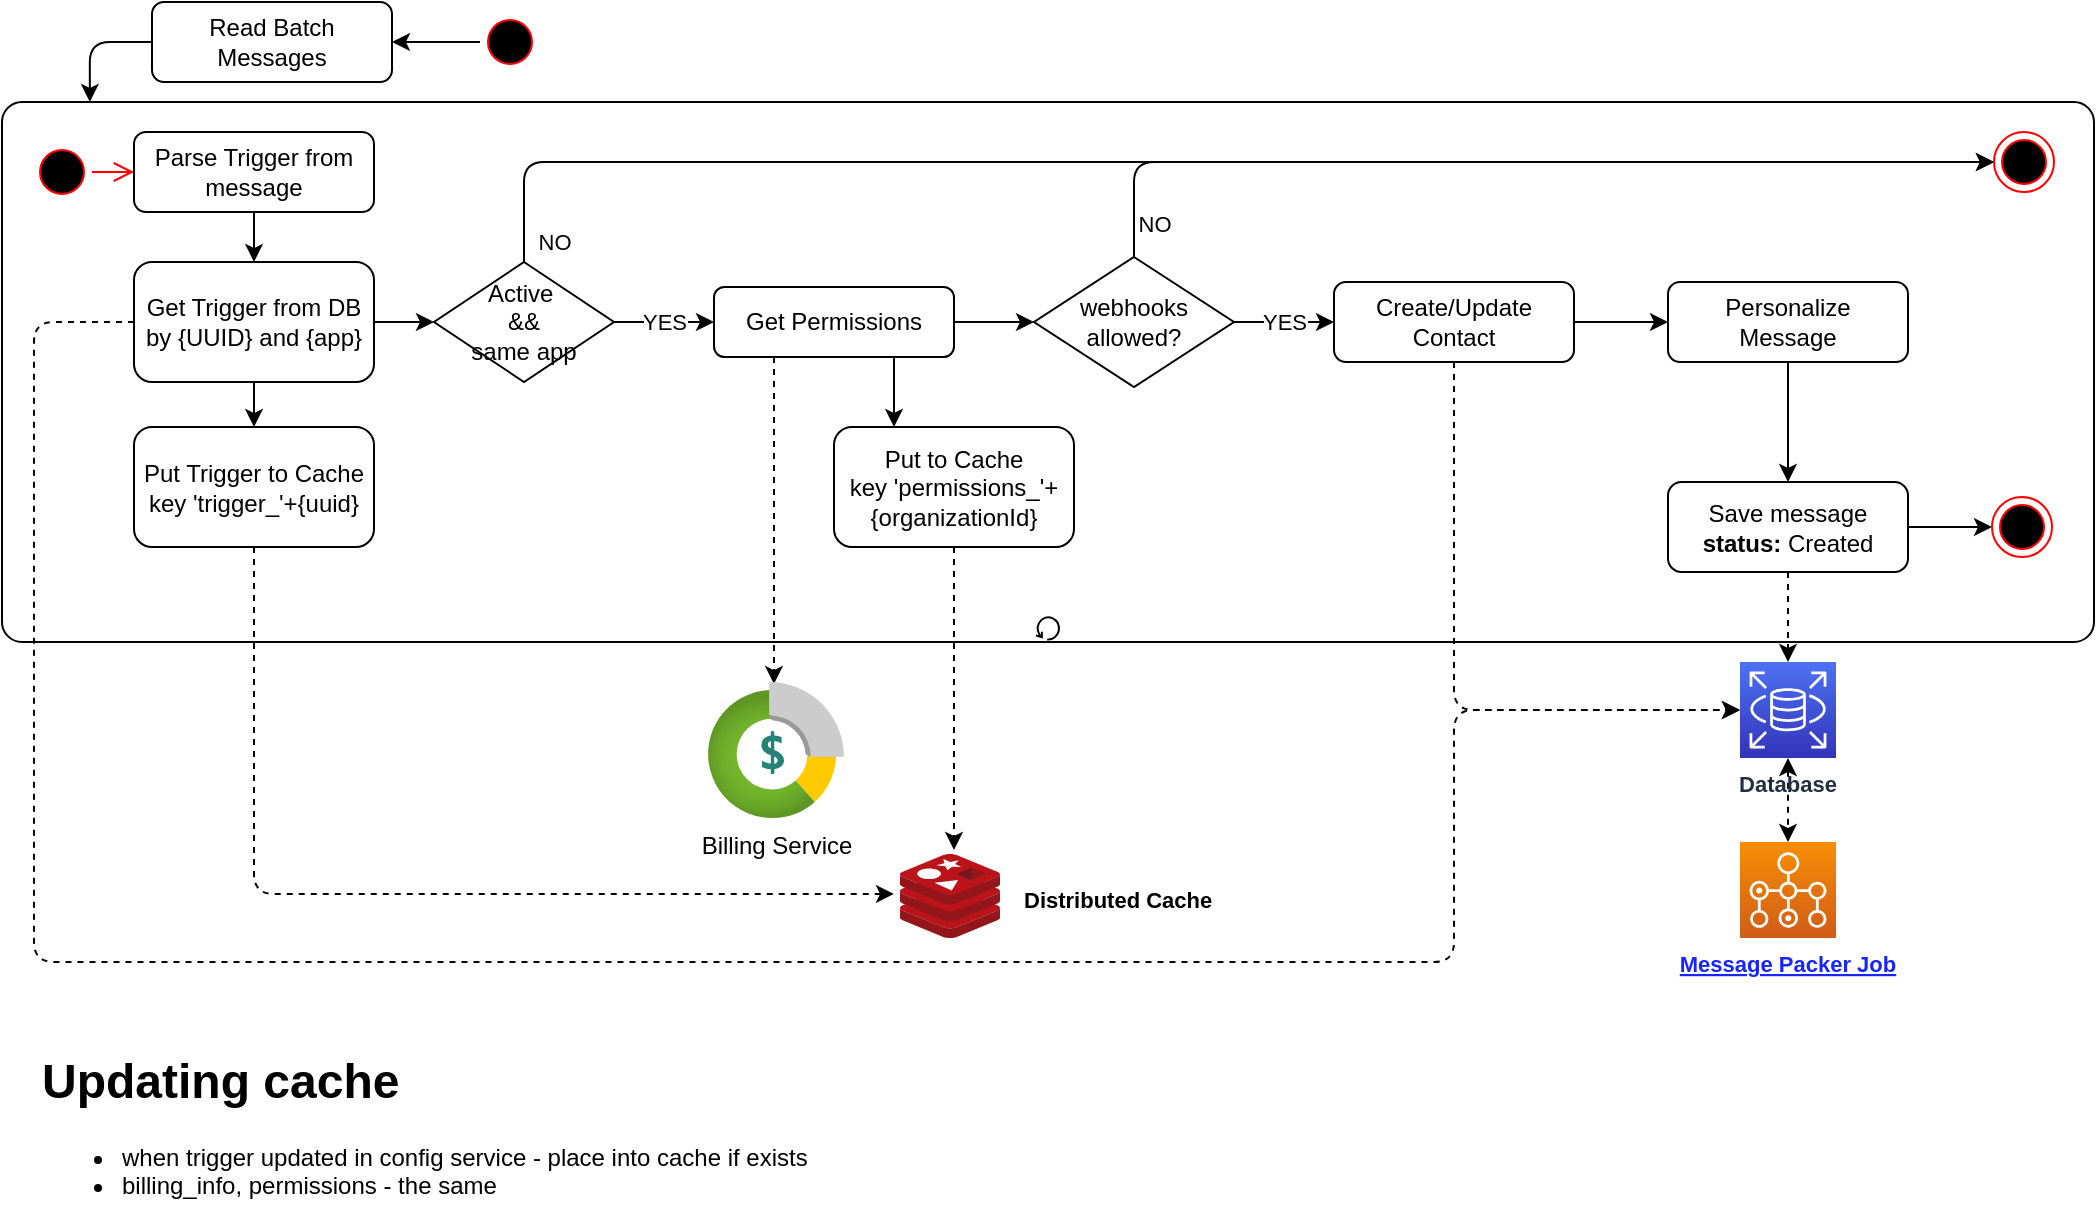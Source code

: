 <mxfile version="20.5.1" type="device"><diagram name="To Be" id="N1Uh8Uqzvzl1h49wrjXv"><mxGraphModel dx="1341" dy="802" grid="1" gridSize="10" guides="1" tooltips="1" connect="1" arrows="1" fold="1" page="1" pageScale="1" pageWidth="1100" pageHeight="850" math="0" shadow="0"><root><mxCell id="ATaFyU4rxO5xNbV8lIyp-0"/><mxCell id="ATaFyU4rxO5xNbV8lIyp-1" parent="ATaFyU4rxO5xNbV8lIyp-0"/><mxCell id="ATaFyU4rxO5xNbV8lIyp-4" style="edgeStyle=orthogonalEdgeStyle;rounded=1;orthogonalLoop=1;jettySize=auto;html=1;exitX=0;exitY=0.5;exitDx=0;exitDy=0;entryX=0.042;entryY=0;entryDx=0;entryDy=0;entryPerimeter=0;" parent="ATaFyU4rxO5xNbV8lIyp-1" source="ATaFyU4rxO5xNbV8lIyp-5" target="ATaFyU4rxO5xNbV8lIyp-6" edge="1"><mxGeometry relative="1" as="geometry"><Array as="points"><mxPoint x="88" y="120"/></Array></mxGeometry></mxCell><mxCell id="ATaFyU4rxO5xNbV8lIyp-5" value="Read Batch Messages" style="rounded=1;whiteSpace=wrap;html=1;" parent="ATaFyU4rxO5xNbV8lIyp-1" vertex="1"><mxGeometry x="119" y="100" width="120" height="40" as="geometry"/></mxCell><mxCell id="ATaFyU4rxO5xNbV8lIyp-6" value="" style="points=[[0.25,0,0],[0.5,0,0],[0.75,0,0],[1,0.25,0],[1,0.5,0],[1,0.75,0],[0.75,1,0],[0.5,1,0],[0.25,1,0],[0,0.75,0],[0,0.5,0],[0,0.25,0]];shape=mxgraph.bpmn.task;whiteSpace=wrap;rectStyle=rounded;size=10;taskMarker=abstract;isLoopStandard=1;" parent="ATaFyU4rxO5xNbV8lIyp-1" vertex="1"><mxGeometry x="44" y="150" width="1046" height="270" as="geometry"/></mxCell><mxCell id="ATaFyU4rxO5xNbV8lIyp-7" value="" style="ellipse;html=1;shape=startState;fillColor=#000000;strokeColor=#ff0000;" parent="ATaFyU4rxO5xNbV8lIyp-1" vertex="1"><mxGeometry x="59" y="170" width="30" height="30" as="geometry"/></mxCell><mxCell id="ATaFyU4rxO5xNbV8lIyp-8" value="" style="edgeStyle=orthogonalEdgeStyle;html=1;verticalAlign=bottom;endArrow=open;endSize=8;strokeColor=#ff0000;rounded=0;entryX=0;entryY=0.5;entryDx=0;entryDy=0;" parent="ATaFyU4rxO5xNbV8lIyp-1" source="ATaFyU4rxO5xNbV8lIyp-7" target="ATaFyU4rxO5xNbV8lIyp-10" edge="1"><mxGeometry relative="1" as="geometry"><mxPoint x="104" y="260" as="targetPoint"/></mxGeometry></mxCell><mxCell id="ATaFyU4rxO5xNbV8lIyp-9" style="edgeStyle=orthogonalEdgeStyle;rounded=1;orthogonalLoop=1;jettySize=auto;html=1;exitX=0.5;exitY=1;exitDx=0;exitDy=0;entryX=0.5;entryY=0;entryDx=0;entryDy=0;" parent="ATaFyU4rxO5xNbV8lIyp-1" source="ATaFyU4rxO5xNbV8lIyp-10" target="5-nYULu3ibPL7dZ2KXy9-0" edge="1"><mxGeometry relative="1" as="geometry"/></mxCell><mxCell id="ATaFyU4rxO5xNbV8lIyp-10" value="Parse Trigger from message" style="rounded=1;whiteSpace=wrap;html=1;" parent="ATaFyU4rxO5xNbV8lIyp-1" vertex="1"><mxGeometry x="110" y="165" width="120" height="40" as="geometry"/></mxCell><mxCell id="ATaFyU4rxO5xNbV8lIyp-12" style="edgeStyle=orthogonalEdgeStyle;rounded=0;orthogonalLoop=1;jettySize=auto;html=1;exitX=1;exitY=0.5;exitDx=0;exitDy=0;entryX=0;entryY=0.5;entryDx=0;entryDy=0;startArrow=none;startFill=0;" parent="ATaFyU4rxO5xNbV8lIyp-1" source="ATaFyU4rxO5xNbV8lIyp-13" target="ATaFyU4rxO5xNbV8lIyp-21" edge="1"><mxGeometry relative="1" as="geometry"/></mxCell><mxCell id="5-nYULu3ibPL7dZ2KXy9-6" style="edgeStyle=orthogonalEdgeStyle;rounded=1;orthogonalLoop=1;jettySize=auto;html=1;exitX=0.5;exitY=1;exitDx=0;exitDy=0;entryX=0;entryY=0.5;entryDx=0;entryDy=0;entryPerimeter=0;dashed=1;" parent="ATaFyU4rxO5xNbV8lIyp-1" source="ATaFyU4rxO5xNbV8lIyp-13" target="ATaFyU4rxO5xNbV8lIyp-32" edge="1"><mxGeometry relative="1" as="geometry"/></mxCell><mxCell id="ATaFyU4rxO5xNbV8lIyp-13" value="Create/Update&lt;br&gt;Contact" style="rounded=1;whiteSpace=wrap;html=1;" parent="ATaFyU4rxO5xNbV8lIyp-1" vertex="1"><mxGeometry x="710" y="240" width="120" height="40" as="geometry"/></mxCell><mxCell id="ATaFyU4rxO5xNbV8lIyp-20" style="edgeStyle=orthogonalEdgeStyle;rounded=0;orthogonalLoop=1;jettySize=auto;html=1;exitX=0.5;exitY=1;exitDx=0;exitDy=0;entryX=0.5;entryY=0;entryDx=0;entryDy=0;" parent="ATaFyU4rxO5xNbV8lIyp-1" source="ATaFyU4rxO5xNbV8lIyp-21" target="ATaFyU4rxO5xNbV8lIyp-25" edge="1"><mxGeometry relative="1" as="geometry"/></mxCell><mxCell id="ATaFyU4rxO5xNbV8lIyp-21" value="Personalize&lt;br&gt;Message" style="rounded=1;whiteSpace=wrap;html=1;" parent="ATaFyU4rxO5xNbV8lIyp-1" vertex="1"><mxGeometry x="877" y="240" width="120" height="40" as="geometry"/></mxCell><mxCell id="ATaFyU4rxO5xNbV8lIyp-23" style="edgeStyle=orthogonalEdgeStyle;rounded=0;orthogonalLoop=1;jettySize=auto;html=1;exitX=0.5;exitY=1;exitDx=0;exitDy=0;entryX=0.5;entryY=0;entryDx=0;entryDy=0;entryPerimeter=0;dashed=1;" parent="ATaFyU4rxO5xNbV8lIyp-1" source="ATaFyU4rxO5xNbV8lIyp-25" target="ATaFyU4rxO5xNbV8lIyp-32" edge="1"><mxGeometry relative="1" as="geometry"><mxPoint x="937" y="310.523" as="targetPoint"/></mxGeometry></mxCell><mxCell id="ATaFyU4rxO5xNbV8lIyp-24" style="edgeStyle=orthogonalEdgeStyle;rounded=0;orthogonalLoop=1;jettySize=auto;html=1;exitX=1;exitY=0.5;exitDx=0;exitDy=0;entryX=0;entryY=0.5;entryDx=0;entryDy=0;" parent="ATaFyU4rxO5xNbV8lIyp-1" source="ATaFyU4rxO5xNbV8lIyp-25" target="ATaFyU4rxO5xNbV8lIyp-27" edge="1"><mxGeometry relative="1" as="geometry"/></mxCell><mxCell id="ATaFyU4rxO5xNbV8lIyp-25" value="Save message&lt;br&gt;&lt;b&gt;status:&lt;/b&gt; Created" style="rounded=1;whiteSpace=wrap;html=1;" parent="ATaFyU4rxO5xNbV8lIyp-1" vertex="1"><mxGeometry x="877" y="340" width="120" height="45" as="geometry"/></mxCell><mxCell id="ATaFyU4rxO5xNbV8lIyp-26" value="" style="edgeStyle=orthogonalEdgeStyle;rounded=1;orthogonalLoop=1;jettySize=auto;html=1;startArrow=classic;startFill=1;dashed=1;entryX=0.5;entryY=0;entryDx=0;entryDy=0;entryPerimeter=0;exitX=0.5;exitY=1;exitDx=0;exitDy=0;exitPerimeter=0;" parent="ATaFyU4rxO5xNbV8lIyp-1" source="ATaFyU4rxO5xNbV8lIyp-32" target="ATaFyU4rxO5xNbV8lIyp-31" edge="1"><mxGeometry relative="1" as="geometry"><mxPoint x="1037" y="510" as="targetPoint"/></mxGeometry></mxCell><mxCell id="ATaFyU4rxO5xNbV8lIyp-27" value="" style="ellipse;html=1;shape=endState;fillColor=#000000;strokeColor=#ff0000;" parent="ATaFyU4rxO5xNbV8lIyp-1" vertex="1"><mxGeometry x="1039" y="347.5" width="30" height="30" as="geometry"/></mxCell><mxCell id="ATaFyU4rxO5xNbV8lIyp-28" value="&lt;span style=&quot;font-size: 11px; font-weight: 700;&quot;&gt;Distributed Cache&lt;/span&gt;" style="sketch=0;aspect=fixed;html=1;points=[];align=left;image;fontSize=12;image=img/lib/mscae/Cache_Redis_Product.svg;spacingLeft=60;spacingRight=150;spacingBottom=80;spacingTop=0;labelBackgroundColor=none;verticalAlign=middle;" parent="ATaFyU4rxO5xNbV8lIyp-1" vertex="1"><mxGeometry x="493" y="526" width="50" height="42" as="geometry"/></mxCell><UserObject label="Message Packer Job&#10;" id="ATaFyU4rxO5xNbV8lIyp-31"><mxCell style="sketch=0;points=[[0,0,0],[0.25,0,0],[0.5,0,0],[0.75,0,0],[1,0,0],[0,1,0],[0.25,1,0],[0.5,1,0],[0.75,1,0],[1,1,0],[0,0.25,0],[0,0.5,0],[0,0.75,0],[1,0.25,0],[1,0.5,0],[1,0.75,0]];outlineConnect=0;fontColor=#1726FF;gradientColor=#F78E04;gradientDirection=north;fillColor=#D05C17;strokeColor=#ffffff;dashed=0;verticalLabelPosition=bottom;verticalAlign=top;align=center;fontSize=11;fontStyle=5;aspect=fixed;shape=mxgraph.aws4.resourceIcon;resIcon=mxgraph.aws4.batch;labelBackgroundColor=none;fontFamily=Helvetica;" parent="ATaFyU4rxO5xNbV8lIyp-1" vertex="1"><mxGeometry x="913" y="520" width="48" height="48" as="geometry"/></mxCell></UserObject><mxCell id="ATaFyU4rxO5xNbV8lIyp-32" value="Database" style="sketch=0;points=[[0,0,0],[0.25,0,0],[0.5,0,0],[0.75,0,0],[1,0,0],[0,1,0],[0.25,1,0],[0.5,1,0],[0.75,1,0],[1,1,0],[0,0.25,0],[0,0.5,0],[0,0.75,0],[1,0.25,0],[1,0.5,0],[1,0.75,0]];outlineConnect=0;fontColor=#232F3E;gradientColor=#4D72F3;gradientDirection=north;fillColor=#3334B9;strokeColor=#ffffff;dashed=0;verticalLabelPosition=bottom;verticalAlign=top;align=center;fontSize=11;fontStyle=1;aspect=fixed;shape=mxgraph.aws4.resourceIcon;resIcon=mxgraph.aws4.rds;labelBackgroundColor=none;labelBorderColor=none;fontFamily=Helvetica;" parent="ATaFyU4rxO5xNbV8lIyp-1" vertex="1"><mxGeometry x="913" y="430" width="48" height="48" as="geometry"/></mxCell><mxCell id="5-nYULu3ibPL7dZ2KXy9-2" style="edgeStyle=orthogonalEdgeStyle;rounded=0;orthogonalLoop=1;jettySize=auto;html=1;exitX=0.5;exitY=1;exitDx=0;exitDy=0;entryX=0.5;entryY=0;entryDx=0;entryDy=0;" parent="ATaFyU4rxO5xNbV8lIyp-1" source="5-nYULu3ibPL7dZ2KXy9-0" target="5-nYULu3ibPL7dZ2KXy9-1" edge="1"><mxGeometry relative="1" as="geometry"/></mxCell><mxCell id="5-nYULu3ibPL7dZ2KXy9-17" style="edgeStyle=orthogonalEdgeStyle;rounded=1;orthogonalLoop=1;jettySize=auto;html=1;exitX=0;exitY=0.5;exitDx=0;exitDy=0;dashed=1;entryX=0;entryY=0.5;entryDx=0;entryDy=0;entryPerimeter=0;" parent="ATaFyU4rxO5xNbV8lIyp-1" source="5-nYULu3ibPL7dZ2KXy9-0" target="ATaFyU4rxO5xNbV8lIyp-32" edge="1"><mxGeometry relative="1" as="geometry"><mxPoint x="810" y="490" as="targetPoint"/><Array as="points"><mxPoint x="60" y="260"/><mxPoint x="60" y="580"/><mxPoint x="770" y="580"/><mxPoint x="770" y="454"/></Array></mxGeometry></mxCell><mxCell id="5-nYULu3ibPL7dZ2KXy9-19" style="edgeStyle=orthogonalEdgeStyle;rounded=1;orthogonalLoop=1;jettySize=auto;html=1;exitX=1;exitY=0.5;exitDx=0;exitDy=0;entryX=0;entryY=0.5;entryDx=0;entryDy=0;" parent="ATaFyU4rxO5xNbV8lIyp-1" source="5-nYULu3ibPL7dZ2KXy9-0" target="5-nYULu3ibPL7dZ2KXy9-18" edge="1"><mxGeometry relative="1" as="geometry"/></mxCell><mxCell id="5-nYULu3ibPL7dZ2KXy9-0" value="Get Trigger from DB&lt;br&gt;by {UUID} and {app}" style="rounded=1;whiteSpace=wrap;html=1;" parent="ATaFyU4rxO5xNbV8lIyp-1" vertex="1"><mxGeometry x="110" y="230" width="120" height="60" as="geometry"/></mxCell><mxCell id="5-nYULu3ibPL7dZ2KXy9-14" style="edgeStyle=orthogonalEdgeStyle;rounded=1;orthogonalLoop=1;jettySize=auto;html=1;exitX=0.5;exitY=1;exitDx=0;exitDy=0;entryX=-0.06;entryY=0.476;entryDx=0;entryDy=0;entryPerimeter=0;dashed=1;" parent="ATaFyU4rxO5xNbV8lIyp-1" source="5-nYULu3ibPL7dZ2KXy9-1" target="ATaFyU4rxO5xNbV8lIyp-28" edge="1"><mxGeometry relative="1" as="geometry"><Array as="points"><mxPoint x="170" y="546"/></Array></mxGeometry></mxCell><mxCell id="5-nYULu3ibPL7dZ2KXy9-1" value="Put Trigger to Cache&lt;br&gt;key 'trigger_'+{uuid}" style="rounded=1;whiteSpace=wrap;html=1;" parent="ATaFyU4rxO5xNbV8lIyp-1" vertex="1"><mxGeometry x="110" y="312.5" width="120" height="60" as="geometry"/></mxCell><mxCell id="5-nYULu3ibPL7dZ2KXy9-5" style="edgeStyle=orthogonalEdgeStyle;rounded=0;orthogonalLoop=1;jettySize=auto;html=1;exitX=0.75;exitY=1;exitDx=0;exitDy=0;entryX=0.25;entryY=0;entryDx=0;entryDy=0;" parent="ATaFyU4rxO5xNbV8lIyp-1" source="5-nYULu3ibPL7dZ2KXy9-3" target="5-nYULu3ibPL7dZ2KXy9-4" edge="1"><mxGeometry relative="1" as="geometry"/></mxCell><mxCell id="5-nYULu3ibPL7dZ2KXy9-16" style="edgeStyle=orthogonalEdgeStyle;rounded=1;orthogonalLoop=1;jettySize=auto;html=1;exitX=0.25;exitY=1;exitDx=0;exitDy=0;entryX=0.485;entryY=0.015;entryDx=0;entryDy=0;entryPerimeter=0;dashed=1;" parent="ATaFyU4rxO5xNbV8lIyp-1" source="5-nYULu3ibPL7dZ2KXy9-3" target="5-nYULu3ibPL7dZ2KXy9-10" edge="1"><mxGeometry relative="1" as="geometry"/></mxCell><mxCell id="5-nYULu3ibPL7dZ2KXy9-22" style="edgeStyle=orthogonalEdgeStyle;rounded=1;orthogonalLoop=1;jettySize=auto;html=1;exitX=1;exitY=0.5;exitDx=0;exitDy=0;entryX=0;entryY=0.5;entryDx=0;entryDy=0;" parent="ATaFyU4rxO5xNbV8lIyp-1" source="5-nYULu3ibPL7dZ2KXy9-3" target="5-nYULu3ibPL7dZ2KXy9-21" edge="1"><mxGeometry relative="1" as="geometry"/></mxCell><mxCell id="5-nYULu3ibPL7dZ2KXy9-3" value="Get Permissions" style="rounded=1;whiteSpace=wrap;html=1;" parent="ATaFyU4rxO5xNbV8lIyp-1" vertex="1"><mxGeometry x="400" y="242.5" width="120" height="35" as="geometry"/></mxCell><mxCell id="5-nYULu3ibPL7dZ2KXy9-15" style="edgeStyle=orthogonalEdgeStyle;rounded=1;orthogonalLoop=1;jettySize=auto;html=1;exitX=0.5;exitY=1;exitDx=0;exitDy=0;entryX=0.54;entryY=-0.048;entryDx=0;entryDy=0;entryPerimeter=0;dashed=1;" parent="ATaFyU4rxO5xNbV8lIyp-1" source="5-nYULu3ibPL7dZ2KXy9-4" target="ATaFyU4rxO5xNbV8lIyp-28" edge="1"><mxGeometry relative="1" as="geometry"><mxPoint x="380" y="370" as="targetPoint"/></mxGeometry></mxCell><mxCell id="5-nYULu3ibPL7dZ2KXy9-4" value="Put to Cache&lt;br&gt;key 'permissions_'+{organizationId}" style="rounded=1;whiteSpace=wrap;html=1;" parent="ATaFyU4rxO5xNbV8lIyp-1" vertex="1"><mxGeometry x="460" y="312.5" width="120" height="60" as="geometry"/></mxCell><mxCell id="5-nYULu3ibPL7dZ2KXy9-8" style="edgeStyle=orthogonalEdgeStyle;rounded=1;orthogonalLoop=1;jettySize=auto;html=1;exitX=0;exitY=0.5;exitDx=0;exitDy=0;entryX=1;entryY=0.5;entryDx=0;entryDy=0;" parent="ATaFyU4rxO5xNbV8lIyp-1" source="5-nYULu3ibPL7dZ2KXy9-7" target="ATaFyU4rxO5xNbV8lIyp-5" edge="1"><mxGeometry relative="1" as="geometry"/></mxCell><mxCell id="5-nYULu3ibPL7dZ2KXy9-7" value="" style="ellipse;html=1;shape=startState;fillColor=#000000;strokeColor=#ff0000;" parent="ATaFyU4rxO5xNbV8lIyp-1" vertex="1"><mxGeometry x="283" y="105" width="30" height="30" as="geometry"/></mxCell><mxCell id="5-nYULu3ibPL7dZ2KXy9-10" value="Billing Service" style="aspect=fixed;html=1;points=[];align=center;image;fontSize=12;image=img/lib/azure2/general/Cost_Management_and_Billing.svg;" parent="ATaFyU4rxO5xNbV8lIyp-1" vertex="1"><mxGeometry x="397" y="440" width="68" height="68" as="geometry"/></mxCell><mxCell id="5-nYULu3ibPL7dZ2KXy9-20" value="YES" style="edgeStyle=orthogonalEdgeStyle;rounded=1;orthogonalLoop=1;jettySize=auto;html=1;exitX=1;exitY=0.5;exitDx=0;exitDy=0;entryX=0;entryY=0.5;entryDx=0;entryDy=0;" parent="ATaFyU4rxO5xNbV8lIyp-1" source="5-nYULu3ibPL7dZ2KXy9-18" target="5-nYULu3ibPL7dZ2KXy9-3" edge="1"><mxGeometry relative="1" as="geometry"/></mxCell><mxCell id="5-nYULu3ibPL7dZ2KXy9-25" value="NO" style="edgeStyle=orthogonalEdgeStyle;rounded=1;orthogonalLoop=1;jettySize=auto;html=1;exitX=0.5;exitY=0;exitDx=0;exitDy=0;entryX=0;entryY=0.5;entryDx=0;entryDy=0;" parent="ATaFyU4rxO5xNbV8lIyp-1" source="5-nYULu3ibPL7dZ2KXy9-18" target="5-nYULu3ibPL7dZ2KXy9-24" edge="1"><mxGeometry x="-0.975" y="-15" relative="1" as="geometry"><mxPoint as="offset"/></mxGeometry></mxCell><mxCell id="5-nYULu3ibPL7dZ2KXy9-18" value="Active&amp;nbsp;&lt;br&gt;&amp;amp;&amp;amp;&lt;br&gt;same app" style="rhombus;whiteSpace=wrap;html=1;" parent="ATaFyU4rxO5xNbV8lIyp-1" vertex="1"><mxGeometry x="260" y="230" width="90" height="60" as="geometry"/></mxCell><mxCell id="5-nYULu3ibPL7dZ2KXy9-23" value="YES" style="edgeStyle=orthogonalEdgeStyle;rounded=1;orthogonalLoop=1;jettySize=auto;html=1;exitX=1;exitY=0.5;exitDx=0;exitDy=0;entryX=0;entryY=0.5;entryDx=0;entryDy=0;" parent="ATaFyU4rxO5xNbV8lIyp-1" source="5-nYULu3ibPL7dZ2KXy9-21" target="ATaFyU4rxO5xNbV8lIyp-13" edge="1"><mxGeometry relative="1" as="geometry"/></mxCell><mxCell id="5-nYULu3ibPL7dZ2KXy9-26" value="NO" style="edgeStyle=orthogonalEdgeStyle;rounded=1;orthogonalLoop=1;jettySize=auto;html=1;exitX=0.5;exitY=0;exitDx=0;exitDy=0;" parent="ATaFyU4rxO5xNbV8lIyp-1" source="5-nYULu3ibPL7dZ2KXy9-21" edge="1"><mxGeometry x="-0.927" y="-10" relative="1" as="geometry"><mxPoint x="1040" y="180" as="targetPoint"/><Array as="points"><mxPoint x="610" y="180"/></Array><mxPoint y="1" as="offset"/></mxGeometry></mxCell><mxCell id="5-nYULu3ibPL7dZ2KXy9-21" value="webhooks&lt;br&gt;allowed?" style="rhombus;whiteSpace=wrap;html=1;" parent="ATaFyU4rxO5xNbV8lIyp-1" vertex="1"><mxGeometry x="560" y="227.5" width="100" height="65" as="geometry"/></mxCell><mxCell id="5-nYULu3ibPL7dZ2KXy9-24" value="" style="ellipse;html=1;shape=endState;fillColor=#000000;strokeColor=#ff0000;" parent="ATaFyU4rxO5xNbV8lIyp-1" vertex="1"><mxGeometry x="1040" y="165" width="30" height="30" as="geometry"/></mxCell><mxCell id="5-nYULu3ibPL7dZ2KXy9-27" value="&lt;h1&gt;Updating cache&lt;/h1&gt;&lt;p&gt;&lt;/p&gt;&lt;ul&gt;&lt;li&gt;when trigger updated in config service - place into cache if exists&lt;/li&gt;&lt;li&gt;billing_info, permissions - the same&lt;/li&gt;&lt;/ul&gt;&lt;p&gt;&lt;/p&gt;" style="text;html=1;strokeColor=none;fillColor=none;spacing=5;spacingTop=-20;whiteSpace=wrap;overflow=hidden;rounded=0;" parent="ATaFyU4rxO5xNbV8lIyp-1" vertex="1"><mxGeometry x="59" y="620" width="681" height="90" as="geometry"/></mxCell></root></mxGraphModel></diagram></mxfile>